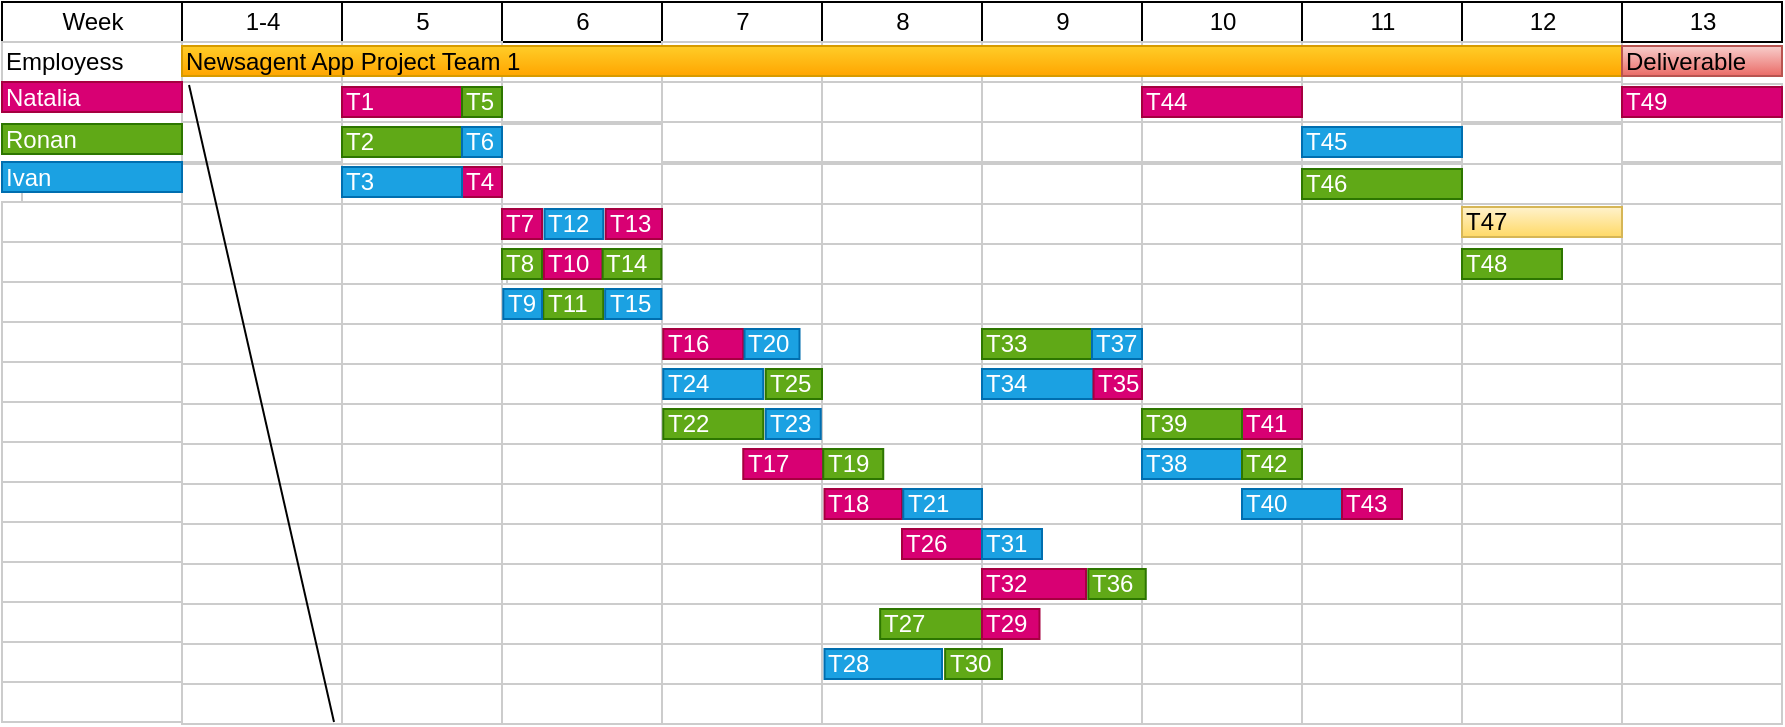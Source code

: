 <mxfile version="22.0.8" type="device">
  <diagram name="Page-1" id="2c4490ee-f0b8-94ab-5012-d5dc3445f7a3">
    <mxGraphModel dx="1194" dy="592" grid="1" gridSize="10" guides="1" tooltips="1" connect="0" arrows="1" fold="1" page="1" pageScale="1.5" pageWidth="1169" pageHeight="826" background="none" math="0" shadow="0">
      <root>
        <mxCell id="0" style=";html=1;" />
        <mxCell id="1" style=";html=1;" parent="0" />
        <mxCell id="yxnNDS0o5FtS50Cl6FVY-13" value="" style="align=left;strokeColor=#CCCCCC;html=1;" vertex="1" parent="1">
          <mxGeometry x="920" y="620" width="80" height="20" as="geometry" />
        </mxCell>
        <mxCell id="p_AoQ99GkYx1gfr2tnEL-181" value="" style="align=left;strokeColor=#CCCCCC;html=1;" parent="1" vertex="1">
          <mxGeometry x="920" y="660" width="80" height="20" as="geometry" />
        </mxCell>
        <mxCell id="yxnNDS0o5FtS50Cl6FVY-12" value="" style="align=left;strokeColor=#CCCCCC;html=1;" vertex="1" parent="1">
          <mxGeometry x="920" y="640" width="80" height="20" as="geometry" />
        </mxCell>
        <mxCell id="yxnNDS0o5FtS50Cl6FVY-11" value="" style="align=left;strokeColor=#CCCCCC;html=1;" vertex="1" parent="1">
          <mxGeometry x="840" y="620" width="80" height="20" as="geometry" />
        </mxCell>
        <mxCell id="7a8b956e7d50b54d-109" value="1-4" style="strokeWidth=1;fontStyle=0;html=1;" parent="1" vertex="1">
          <mxGeometry x="520" y="439" width="80" height="20" as="geometry" />
        </mxCell>
        <mxCell id="7a8b956e7d50b54d-114" value="5" style="strokeWidth=1;fontStyle=0;html=1;" parent="1" vertex="1">
          <mxGeometry x="600" y="439" width="80" height="20" as="geometry" />
        </mxCell>
        <mxCell id="7a8b956e7d50b54d-151" value="Week" style="strokeWidth=1;fontStyle=0;html=1;" parent="1" vertex="1">
          <mxGeometry x="430" y="439" width="90" height="20" as="geometry" />
        </mxCell>
        <mxCell id="7a8b956e7d50b54d-162" value="Employess" style="align=left;strokeColor=#CCCCCC;html=1;" parent="1" vertex="1">
          <mxGeometry x="430" y="459" width="90" height="20" as="geometry" />
        </mxCell>
        <mxCell id="7a8b956e7d50b54d-209" value="" style="align=left;strokeColor=#CCCCCC;html=1;" parent="1" vertex="1">
          <mxGeometry x="520" y="479" width="80" height="20" as="geometry" />
        </mxCell>
        <mxCell id="7a8b956e7d50b54d-226" value="" style="align=left;strokeColor=#CCCCCC;html=1;" parent="1" vertex="1">
          <mxGeometry x="600" y="479" width="80" height="20" as="geometry" />
        </mxCell>
        <mxCell id="7a8b956e7d50b54d-242" value="" style="align=left;strokeColor=#CCCCCC;html=1;" parent="1" vertex="1">
          <mxGeometry x="680" y="479" width="80" height="20" as="geometry" />
        </mxCell>
        <mxCell id="7a8b956e7d50b54d-243" value="" style="align=left;strokeColor=#CCCCCC;html=1;" parent="1" vertex="1">
          <mxGeometry x="760" y="479" width="80" height="20" as="geometry" />
        </mxCell>
        <mxCell id="7a8b956e7d50b54d-244" value="" style="align=left;strokeColor=#CCCCCC;html=1;" parent="1" vertex="1">
          <mxGeometry x="840" y="479" width="80" height="20" as="geometry" />
        </mxCell>
        <mxCell id="7a8b956e7d50b54d-245" value="" style="align=left;strokeColor=#CCCCCC;html=1;" parent="1" vertex="1">
          <mxGeometry x="920" y="479" width="80" height="20" as="geometry" />
        </mxCell>
        <mxCell id="7a8b956e7d50b54d-246" value="" style="align=left;strokeColor=#CCCCCC;html=1;" parent="1" vertex="1">
          <mxGeometry x="1080" y="479" width="80" height="20" as="geometry" />
        </mxCell>
        <mxCell id="7a8b956e7d50b54d-247" value="" style="align=left;strokeColor=#CCCCCC;html=1;" parent="1" vertex="1">
          <mxGeometry x="1000" y="479" width="80" height="20" as="geometry" />
        </mxCell>
        <mxCell id="7a8b956e7d50b54d-248" value="" style="align=left;strokeColor=#CCCCCC;html=1;" parent="1" vertex="1">
          <mxGeometry x="1160" y="479" width="80" height="20" as="geometry" />
        </mxCell>
        <mxCell id="p_AoQ99GkYx1gfr2tnEL-2" value="6" style="strokeWidth=1;fontStyle=0;html=1;" parent="1" vertex="1">
          <mxGeometry x="680" y="439" width="80" height="20" as="geometry" />
        </mxCell>
        <mxCell id="p_AoQ99GkYx1gfr2tnEL-3" value="7" style="strokeWidth=1;fontStyle=0;html=1;" parent="1" vertex="1">
          <mxGeometry x="760" y="439" width="80" height="20" as="geometry" />
        </mxCell>
        <mxCell id="p_AoQ99GkYx1gfr2tnEL-4" value="8" style="strokeWidth=1;fontStyle=0;html=1;" parent="1" vertex="1">
          <mxGeometry x="840" y="439" width="80" height="20" as="geometry" />
        </mxCell>
        <mxCell id="p_AoQ99GkYx1gfr2tnEL-5" value="9" style="strokeWidth=1;fontStyle=0;html=1;" parent="1" vertex="1">
          <mxGeometry x="920" y="439" width="80" height="20" as="geometry" />
        </mxCell>
        <mxCell id="p_AoQ99GkYx1gfr2tnEL-7" value="10" style="strokeWidth=1;fontStyle=0;html=1;" parent="1" vertex="1">
          <mxGeometry x="1000" y="439" width="80" height="20" as="geometry" />
        </mxCell>
        <mxCell id="p_AoQ99GkYx1gfr2tnEL-8" value="11" style="strokeWidth=1;fontStyle=0;html=1;" parent="1" vertex="1">
          <mxGeometry x="1080" y="439" width="80" height="20" as="geometry" />
        </mxCell>
        <mxCell id="p_AoQ99GkYx1gfr2tnEL-9" value="12" style="strokeWidth=1;fontStyle=0;html=1;" parent="1" vertex="1">
          <mxGeometry x="1160" y="439" width="80" height="20" as="geometry" />
        </mxCell>
        <mxCell id="p_AoQ99GkYx1gfr2tnEL-22" value="" style="align=left;strokeColor=#CCCCCC;html=1;" parent="1" vertex="1">
          <mxGeometry x="520" y="499" width="80" height="20" as="geometry" />
        </mxCell>
        <mxCell id="p_AoQ99GkYx1gfr2tnEL-24" value="" style="align=left;strokeColor=#CCCCCC;html=1;" parent="1" vertex="1">
          <mxGeometry x="600" y="501.5" width="80" height="20" as="geometry" />
        </mxCell>
        <mxCell id="p_AoQ99GkYx1gfr2tnEL-26" value="" style="align=left;strokeColor=#CCCCCC;html=1;" parent="1" vertex="1">
          <mxGeometry x="760" y="499" width="80" height="20" as="geometry" />
        </mxCell>
        <mxCell id="p_AoQ99GkYx1gfr2tnEL-27" value="" style="align=left;strokeColor=#CCCCCC;html=1;" parent="1" vertex="1">
          <mxGeometry x="840" y="499" width="80" height="20" as="geometry" />
        </mxCell>
        <mxCell id="p_AoQ99GkYx1gfr2tnEL-28" value="" style="align=left;strokeColor=#CCCCCC;html=1;" parent="1" vertex="1">
          <mxGeometry x="920" y="499" width="80" height="20" as="geometry" />
        </mxCell>
        <mxCell id="p_AoQ99GkYx1gfr2tnEL-29" value="" style="align=left;strokeColor=#CCCCCC;html=1;" parent="1" vertex="1">
          <mxGeometry x="1080" y="499" width="80" height="20" as="geometry" />
        </mxCell>
        <mxCell id="p_AoQ99GkYx1gfr2tnEL-30" value="" style="align=left;strokeColor=#CCCCCC;html=1;" parent="1" vertex="1">
          <mxGeometry x="1000" y="499" width="80" height="20" as="geometry" />
        </mxCell>
        <mxCell id="p_AoQ99GkYx1gfr2tnEL-31" value="" style="align=left;strokeColor=#CCCCCC;html=1;" parent="1" vertex="1">
          <mxGeometry x="1160" y="500" width="80" height="20" as="geometry" />
        </mxCell>
        <mxCell id="p_AoQ99GkYx1gfr2tnEL-35" value="" style="align=left;strokeColor=#CCCCCC;html=1;" parent="1" vertex="1">
          <mxGeometry x="520" y="520" width="80" height="20" as="geometry" />
        </mxCell>
        <mxCell id="p_AoQ99GkYx1gfr2tnEL-37" value="" style="align=left;strokeColor=#CCCCCC;html=1;" parent="1" vertex="1">
          <mxGeometry x="600" y="520" width="80" height="20" as="geometry" />
        </mxCell>
        <mxCell id="p_AoQ99GkYx1gfr2tnEL-38" value="" style="align=left;strokeColor=#CCCCCC;html=1;" parent="1" vertex="1">
          <mxGeometry x="680" y="520" width="80" height="20" as="geometry" />
        </mxCell>
        <mxCell id="p_AoQ99GkYx1gfr2tnEL-39" value="" style="align=left;strokeColor=#CCCCCC;html=1;" parent="1" vertex="1">
          <mxGeometry x="760" y="520" width="80" height="20" as="geometry" />
        </mxCell>
        <mxCell id="p_AoQ99GkYx1gfr2tnEL-40" value="" style="align=left;strokeColor=#CCCCCC;html=1;" parent="1" vertex="1">
          <mxGeometry x="840" y="520" width="80" height="20" as="geometry" />
        </mxCell>
        <mxCell id="p_AoQ99GkYx1gfr2tnEL-41" value="" style="align=left;strokeColor=#CCCCCC;html=1;" parent="1" vertex="1">
          <mxGeometry x="920" y="520" width="80" height="20" as="geometry" />
        </mxCell>
        <mxCell id="p_AoQ99GkYx1gfr2tnEL-42" value="" style="align=left;strokeColor=#CCCCCC;html=1;" parent="1" vertex="1">
          <mxGeometry x="1080" y="520" width="80" height="20" as="geometry" />
        </mxCell>
        <mxCell id="p_AoQ99GkYx1gfr2tnEL-43" value="" style="align=left;strokeColor=#CCCCCC;html=1;" parent="1" vertex="1">
          <mxGeometry x="1000" y="520" width="80" height="20" as="geometry" />
        </mxCell>
        <mxCell id="p_AoQ99GkYx1gfr2tnEL-44" value="" style="align=left;strokeColor=#CCCCCC;html=1;" parent="1" vertex="1">
          <mxGeometry x="1160" y="520" width="80" height="20" as="geometry" />
        </mxCell>
        <mxCell id="p_AoQ99GkYx1gfr2tnEL-48" value="" style="align=left;strokeColor=#CCCCCC;html=1;" parent="1" vertex="1">
          <mxGeometry x="520" y="540" width="80" height="20" as="geometry" />
        </mxCell>
        <mxCell id="p_AoQ99GkYx1gfr2tnEL-50" value="" style="align=left;strokeColor=#CCCCCC;html=1;" parent="1" vertex="1">
          <mxGeometry x="600" y="540" width="80" height="20" as="geometry" />
        </mxCell>
        <mxCell id="p_AoQ99GkYx1gfr2tnEL-51" value="" style="align=left;strokeColor=#CCCCCC;html=1;" parent="1" vertex="1">
          <mxGeometry x="680" y="540" width="80" height="20" as="geometry" />
        </mxCell>
        <mxCell id="p_AoQ99GkYx1gfr2tnEL-52" value="" style="align=left;strokeColor=#CCCCCC;html=1;" parent="1" vertex="1">
          <mxGeometry x="760" y="540" width="80" height="20" as="geometry" />
        </mxCell>
        <mxCell id="p_AoQ99GkYx1gfr2tnEL-53" value="" style="align=left;strokeColor=#CCCCCC;html=1;" parent="1" vertex="1">
          <mxGeometry x="840" y="540" width="80" height="20" as="geometry" />
        </mxCell>
        <mxCell id="p_AoQ99GkYx1gfr2tnEL-54" value="" style="align=left;strokeColor=#CCCCCC;html=1;" parent="1" vertex="1">
          <mxGeometry x="920" y="540" width="80" height="20" as="geometry" />
        </mxCell>
        <mxCell id="p_AoQ99GkYx1gfr2tnEL-55" value="" style="align=left;strokeColor=#CCCCCC;html=1;" parent="1" vertex="1">
          <mxGeometry x="1080" y="540" width="80" height="20" as="geometry" />
        </mxCell>
        <mxCell id="p_AoQ99GkYx1gfr2tnEL-56" value="" style="align=left;strokeColor=#CCCCCC;html=1;" parent="1" vertex="1">
          <mxGeometry x="1000" y="540" width="80" height="20" as="geometry" />
        </mxCell>
        <mxCell id="p_AoQ99GkYx1gfr2tnEL-57" value="" style="align=left;strokeColor=#CCCCCC;html=1;" parent="1" vertex="1">
          <mxGeometry x="1160" y="540" width="80" height="20" as="geometry" />
        </mxCell>
        <mxCell id="p_AoQ99GkYx1gfr2tnEL-61" value="" style="align=left;strokeColor=#CCCCCC;html=1;" parent="1" vertex="1">
          <mxGeometry x="520" y="459" width="80" height="20" as="geometry" />
        </mxCell>
        <mxCell id="p_AoQ99GkYx1gfr2tnEL-63" value="" style="align=left;strokeColor=#CCCCCC;html=1;" parent="1" vertex="1">
          <mxGeometry x="600" y="459" width="80" height="20" as="geometry" />
        </mxCell>
        <mxCell id="p_AoQ99GkYx1gfr2tnEL-65" value="" style="align=left;strokeColor=#CCCCCC;html=1;" parent="1" vertex="1">
          <mxGeometry x="760" y="459" width="80" height="20" as="geometry" />
        </mxCell>
        <mxCell id="p_AoQ99GkYx1gfr2tnEL-66" value="" style="align=left;strokeColor=#CCCCCC;html=1;" parent="1" vertex="1">
          <mxGeometry x="840" y="459" width="80" height="20" as="geometry" />
        </mxCell>
        <mxCell id="p_AoQ99GkYx1gfr2tnEL-67" value="" style="align=left;strokeColor=#CCCCCC;html=1;" parent="1" vertex="1">
          <mxGeometry x="920" y="459" width="80" height="20" as="geometry" />
        </mxCell>
        <mxCell id="p_AoQ99GkYx1gfr2tnEL-68" value="" style="align=left;strokeColor=#CCCCCC;html=1;" parent="1" vertex="1">
          <mxGeometry x="1080" y="459" width="80" height="20" as="geometry" />
        </mxCell>
        <mxCell id="p_AoQ99GkYx1gfr2tnEL-69" value="" style="align=left;strokeColor=#CCCCCC;html=1;" parent="1" vertex="1">
          <mxGeometry x="1000" y="459" width="80" height="20" as="geometry" />
        </mxCell>
        <mxCell id="p_AoQ99GkYx1gfr2tnEL-70" value="" style="align=left;strokeColor=#CCCCCC;html=1;" parent="1" vertex="1">
          <mxGeometry x="1160" y="459" width="80" height="20" as="geometry" />
        </mxCell>
        <mxCell id="p_AoQ99GkYx1gfr2tnEL-74" value="" style="align=left;strokeColor=#CCCCCC;html=1;" parent="1" vertex="1">
          <mxGeometry x="520" y="560" width="80" height="20" as="geometry" />
        </mxCell>
        <mxCell id="p_AoQ99GkYx1gfr2tnEL-76" value="" style="align=left;strokeColor=#CCCCCC;html=1;" parent="1" vertex="1">
          <mxGeometry x="600" y="560" width="80" height="20" as="geometry" />
        </mxCell>
        <mxCell id="p_AoQ99GkYx1gfr2tnEL-77" value="" style="align=left;strokeColor=#CCCCCC;html=1;" parent="1" vertex="1">
          <mxGeometry x="682.5" y="562.5" width="80" height="20" as="geometry" />
        </mxCell>
        <mxCell id="p_AoQ99GkYx1gfr2tnEL-78" value="" style="align=left;strokeColor=#CCCCCC;html=1;" parent="1" vertex="1">
          <mxGeometry x="760" y="560" width="80" height="20" as="geometry" />
        </mxCell>
        <mxCell id="p_AoQ99GkYx1gfr2tnEL-79" value="" style="align=left;strokeColor=#CCCCCC;html=1;" parent="1" vertex="1">
          <mxGeometry x="840" y="560" width="80" height="20" as="geometry" />
        </mxCell>
        <mxCell id="p_AoQ99GkYx1gfr2tnEL-80" value="" style="align=left;strokeColor=#CCCCCC;html=1;" parent="1" vertex="1">
          <mxGeometry x="920" y="560" width="80" height="20" as="geometry" />
        </mxCell>
        <mxCell id="p_AoQ99GkYx1gfr2tnEL-81" value="" style="align=left;strokeColor=#CCCCCC;html=1;" parent="1" vertex="1">
          <mxGeometry x="1080" y="560" width="80" height="20" as="geometry" />
        </mxCell>
        <mxCell id="p_AoQ99GkYx1gfr2tnEL-82" value="" style="align=left;strokeColor=#CCCCCC;html=1;" parent="1" vertex="1">
          <mxGeometry x="1000" y="560" width="80" height="20" as="geometry" />
        </mxCell>
        <mxCell id="p_AoQ99GkYx1gfr2tnEL-83" value="" style="align=left;strokeColor=#CCCCCC;html=1;" parent="1" vertex="1">
          <mxGeometry x="1160" y="560" width="80" height="20" as="geometry" />
        </mxCell>
        <mxCell id="p_AoQ99GkYx1gfr2tnEL-87" value="" style="align=left;strokeColor=#CCCCCC;html=1;" parent="1" vertex="1">
          <mxGeometry x="520" y="580" width="80" height="20" as="geometry" />
        </mxCell>
        <mxCell id="p_AoQ99GkYx1gfr2tnEL-89" value="" style="align=left;strokeColor=#CCCCCC;html=1;" parent="1" vertex="1">
          <mxGeometry x="600" y="580" width="80" height="20" as="geometry" />
        </mxCell>
        <mxCell id="p_AoQ99GkYx1gfr2tnEL-90" value="" style="align=left;strokeColor=#CCCCCC;html=1;" parent="1" vertex="1">
          <mxGeometry x="680" y="580" width="80" height="20" as="geometry" />
        </mxCell>
        <mxCell id="p_AoQ99GkYx1gfr2tnEL-91" value="" style="align=left;strokeColor=#CCCCCC;html=1;" parent="1" vertex="1">
          <mxGeometry x="760" y="580" width="80" height="20" as="geometry" />
        </mxCell>
        <mxCell id="p_AoQ99GkYx1gfr2tnEL-92" value="" style="align=left;strokeColor=#CCCCCC;html=1;" parent="1" vertex="1">
          <mxGeometry x="840" y="580" width="80" height="20" as="geometry" />
        </mxCell>
        <mxCell id="p_AoQ99GkYx1gfr2tnEL-93" value="" style="align=left;strokeColor=#CCCCCC;html=1;" parent="1" vertex="1">
          <mxGeometry x="980" y="752.5" width="80" height="20" as="geometry" />
        </mxCell>
        <mxCell id="p_AoQ99GkYx1gfr2tnEL-94" value="" style="align=left;strokeColor=#CCCCCC;html=1;" parent="1" vertex="1">
          <mxGeometry x="1080" y="580" width="80" height="20" as="geometry" />
        </mxCell>
        <mxCell id="p_AoQ99GkYx1gfr2tnEL-95" value="" style="align=left;strokeColor=#CCCCCC;html=1;" parent="1" vertex="1">
          <mxGeometry x="1000" y="580" width="80" height="20" as="geometry" />
        </mxCell>
        <mxCell id="p_AoQ99GkYx1gfr2tnEL-96" value="" style="align=left;strokeColor=#CCCCCC;html=1;" parent="1" vertex="1">
          <mxGeometry x="1160" y="580" width="80" height="20" as="geometry" />
        </mxCell>
        <mxCell id="p_AoQ99GkYx1gfr2tnEL-100" value="" style="align=left;strokeColor=#CCCCCC;html=1;" parent="1" vertex="1">
          <mxGeometry x="520" y="600" width="80" height="20" as="geometry" />
        </mxCell>
        <mxCell id="p_AoQ99GkYx1gfr2tnEL-102" value="" style="align=left;strokeColor=#CCCCCC;html=1;" parent="1" vertex="1">
          <mxGeometry x="600" y="600" width="80" height="20" as="geometry" />
        </mxCell>
        <mxCell id="p_AoQ99GkYx1gfr2tnEL-103" value="" style="align=left;strokeColor=#CCCCCC;html=1;" parent="1" vertex="1">
          <mxGeometry x="680" y="600" width="80" height="20" as="geometry" />
        </mxCell>
        <mxCell id="p_AoQ99GkYx1gfr2tnEL-104" value="" style="align=left;strokeColor=#CCCCCC;html=1;" parent="1" vertex="1">
          <mxGeometry x="760" y="600" width="80" height="20" as="geometry" />
        </mxCell>
        <mxCell id="p_AoQ99GkYx1gfr2tnEL-105" value="" style="align=left;strokeColor=#CCCCCC;html=1;" parent="1" vertex="1">
          <mxGeometry x="840" y="600" width="80" height="20" as="geometry" />
        </mxCell>
        <mxCell id="p_AoQ99GkYx1gfr2tnEL-106" value="" style="align=left;strokeColor=#CCCCCC;html=1;" parent="1" vertex="1">
          <mxGeometry x="920" y="600" width="80" height="20" as="geometry" />
        </mxCell>
        <mxCell id="p_AoQ99GkYx1gfr2tnEL-107" value="" style="align=left;strokeColor=#CCCCCC;html=1;" parent="1" vertex="1">
          <mxGeometry x="1080" y="600" width="80" height="20" as="geometry" />
        </mxCell>
        <mxCell id="p_AoQ99GkYx1gfr2tnEL-108" value="" style="align=left;strokeColor=#CCCCCC;html=1;" parent="1" vertex="1">
          <mxGeometry x="1000" y="600" width="80" height="20" as="geometry" />
        </mxCell>
        <mxCell id="p_AoQ99GkYx1gfr2tnEL-109" value="" style="align=left;strokeColor=#CCCCCC;html=1;" parent="1" vertex="1">
          <mxGeometry x="1160" y="600" width="80" height="20" as="geometry" />
        </mxCell>
        <mxCell id="7a8b956e7d50b54d-353" value="T1" style="align=left;strokeColor=#A50040;html=1;fillColor=#d80073;fontColor=#ffffff;" parent="1" vertex="1">
          <mxGeometry x="600" y="481.5" width="60" height="15" as="geometry" />
        </mxCell>
        <mxCell id="7a8b956e7d50b54d-355" value="T45" style="align=left;strokeColor=#006EAF;html=1;fillColor=#1ba1e2;fontColor=#ffffff;" parent="1" vertex="1">
          <mxGeometry x="1080" y="501.5" width="80" height="15" as="geometry" />
        </mxCell>
        <mxCell id="p_AoQ99GkYx1gfr2tnEL-114" value="Newsagent App Project Team 1" style="align=left;strokeColor=#d79b00;html=1;fillColor=#ffcd28;gradientColor=#ffa500;" parent="1" vertex="1">
          <mxGeometry x="520" y="461" width="720" height="15" as="geometry" />
        </mxCell>
        <mxCell id="p_AoQ99GkYx1gfr2tnEL-115" value="Deliverable" style="align=left;strokeColor=#b85450;html=1;fillColor=#f8cecc;gradientColor=#ea6b66;" parent="1" vertex="1">
          <mxGeometry x="1240" y="461" width="80" height="15" as="geometry" />
        </mxCell>
        <mxCell id="p_AoQ99GkYx1gfr2tnEL-119" value="" style="align=left;strokeColor=#CCCCCC;html=1;" parent="1" vertex="1">
          <mxGeometry x="520" y="620" width="80" height="20" as="geometry" />
        </mxCell>
        <mxCell id="p_AoQ99GkYx1gfr2tnEL-121" value="" style="align=left;strokeColor=#CCCCCC;html=1;" parent="1" vertex="1">
          <mxGeometry x="600" y="620" width="80" height="20" as="geometry" />
        </mxCell>
        <mxCell id="p_AoQ99GkYx1gfr2tnEL-122" value="" style="align=left;strokeColor=#CCCCCC;html=1;" parent="1" vertex="1">
          <mxGeometry x="680" y="620" width="80" height="20" as="geometry" />
        </mxCell>
        <mxCell id="p_AoQ99GkYx1gfr2tnEL-123" value="" style="align=left;strokeColor=#CCCCCC;html=1;" parent="1" vertex="1">
          <mxGeometry x="760" y="620" width="80" height="20" as="geometry" />
        </mxCell>
        <mxCell id="p_AoQ99GkYx1gfr2tnEL-124" value="" style="align=left;strokeColor=#CCCCCC;html=1;" parent="1" vertex="1">
          <mxGeometry x="908" y="780" width="80" height="20" as="geometry" />
        </mxCell>
        <mxCell id="p_AoQ99GkYx1gfr2tnEL-125" value="" style="align=left;strokeColor=#CCCCCC;html=1;" parent="1" vertex="1">
          <mxGeometry x="980" y="775" width="80" height="20" as="geometry" />
        </mxCell>
        <mxCell id="p_AoQ99GkYx1gfr2tnEL-126" value="" style="align=left;strokeColor=#CCCCCC;html=1;" parent="1" vertex="1">
          <mxGeometry x="1080" y="620" width="80" height="20" as="geometry" />
        </mxCell>
        <mxCell id="p_AoQ99GkYx1gfr2tnEL-127" value="" style="align=left;strokeColor=#CCCCCC;html=1;" parent="1" vertex="1">
          <mxGeometry x="1000" y="620" width="80" height="20" as="geometry" />
        </mxCell>
        <mxCell id="p_AoQ99GkYx1gfr2tnEL-128" value="" style="align=left;strokeColor=#CCCCCC;html=1;" parent="1" vertex="1">
          <mxGeometry x="1160" y="620" width="80" height="20" as="geometry" />
        </mxCell>
        <mxCell id="p_AoQ99GkYx1gfr2tnEL-161" value="" style="align=left;strokeColor=#CCCCCC;html=1;" parent="1" vertex="1">
          <mxGeometry x="520" y="640" width="80" height="20" as="geometry" />
        </mxCell>
        <mxCell id="p_AoQ99GkYx1gfr2tnEL-163" value="" style="align=left;strokeColor=#CCCCCC;html=1;" parent="1" vertex="1">
          <mxGeometry x="600" y="640" width="80" height="20" as="geometry" />
        </mxCell>
        <mxCell id="p_AoQ99GkYx1gfr2tnEL-164" value="" style="align=left;strokeColor=#CCCCCC;html=1;" parent="1" vertex="1">
          <mxGeometry x="680" y="640" width="80" height="20" as="geometry" />
        </mxCell>
        <mxCell id="p_AoQ99GkYx1gfr2tnEL-165" value="" style="align=left;strokeColor=#CCCCCC;html=1;" parent="1" vertex="1">
          <mxGeometry x="760" y="640" width="80" height="20" as="geometry" />
        </mxCell>
        <mxCell id="p_AoQ99GkYx1gfr2tnEL-166" value="" style="align=left;strokeColor=#CCCCCC;html=1;" parent="1" vertex="1">
          <mxGeometry x="840" y="640" width="80" height="20" as="geometry" />
        </mxCell>
        <mxCell id="p_AoQ99GkYx1gfr2tnEL-167" value="" style="align=left;strokeColor=#CCCCCC;html=1;" parent="1" vertex="1">
          <mxGeometry x="920" y="750" width="80" height="20" as="geometry" />
        </mxCell>
        <mxCell id="p_AoQ99GkYx1gfr2tnEL-168" value="" style="align=left;strokeColor=#CCCCCC;html=1;" parent="1" vertex="1">
          <mxGeometry x="1080" y="640" width="80" height="20" as="geometry" />
        </mxCell>
        <mxCell id="p_AoQ99GkYx1gfr2tnEL-169" value="" style="align=left;strokeColor=#CCCCCC;html=1;" parent="1" vertex="1">
          <mxGeometry x="1000" y="640" width="80" height="20" as="geometry" />
        </mxCell>
        <mxCell id="p_AoQ99GkYx1gfr2tnEL-170" value="" style="align=left;strokeColor=#CCCCCC;html=1;" parent="1" vertex="1">
          <mxGeometry x="1160" y="640" width="80" height="20" as="geometry" />
        </mxCell>
        <mxCell id="p_AoQ99GkYx1gfr2tnEL-175" value="" style="align=left;strokeColor=#CCCCCC;html=1;" parent="1" vertex="1">
          <mxGeometry x="520" y="660" width="80" height="20" as="geometry" />
        </mxCell>
        <mxCell id="p_AoQ99GkYx1gfr2tnEL-177" value="" style="align=left;strokeColor=#CCCCCC;html=1;" parent="1" vertex="1">
          <mxGeometry x="600" y="660" width="80" height="20" as="geometry" />
        </mxCell>
        <mxCell id="p_AoQ99GkYx1gfr2tnEL-178" value="" style="align=left;strokeColor=#CCCCCC;html=1;" parent="1" vertex="1">
          <mxGeometry x="680" y="660" width="80" height="20" as="geometry" />
        </mxCell>
        <mxCell id="p_AoQ99GkYx1gfr2tnEL-179" value="" style="align=left;strokeColor=#CCCCCC;html=1;" parent="1" vertex="1">
          <mxGeometry x="760" y="660" width="80" height="20" as="geometry" />
        </mxCell>
        <mxCell id="p_AoQ99GkYx1gfr2tnEL-180" value="" style="align=left;strokeColor=#CCCCCC;html=1;" parent="1" vertex="1">
          <mxGeometry x="840" y="660" width="80" height="20" as="geometry" />
        </mxCell>
        <mxCell id="p_AoQ99GkYx1gfr2tnEL-182" value="" style="align=left;strokeColor=#CCCCCC;html=1;" parent="1" vertex="1">
          <mxGeometry x="1080" y="660" width="80" height="20" as="geometry" />
        </mxCell>
        <mxCell id="p_AoQ99GkYx1gfr2tnEL-183" value="" style="align=left;strokeColor=#CCCCCC;html=1;" parent="1" vertex="1">
          <mxGeometry x="1000" y="660" width="80" height="20" as="geometry" />
        </mxCell>
        <mxCell id="p_AoQ99GkYx1gfr2tnEL-184" value="" style="align=left;strokeColor=#CCCCCC;html=1;" parent="1" vertex="1">
          <mxGeometry x="1160" y="660" width="80" height="20" as="geometry" />
        </mxCell>
        <mxCell id="p_AoQ99GkYx1gfr2tnEL-189" value="" style="align=left;strokeColor=#CCCCCC;html=1;" parent="1" vertex="1">
          <mxGeometry x="520" y="680" width="80" height="20" as="geometry" />
        </mxCell>
        <mxCell id="p_AoQ99GkYx1gfr2tnEL-191" value="" style="align=left;strokeColor=#CCCCCC;html=1;" parent="1" vertex="1">
          <mxGeometry x="600" y="680" width="80" height="20" as="geometry" />
        </mxCell>
        <mxCell id="p_AoQ99GkYx1gfr2tnEL-192" value="" style="align=left;strokeColor=#CCCCCC;html=1;" parent="1" vertex="1">
          <mxGeometry x="680" y="680" width="80" height="20" as="geometry" />
        </mxCell>
        <mxCell id="p_AoQ99GkYx1gfr2tnEL-193" value="" style="align=left;strokeColor=#CCCCCC;html=1;" parent="1" vertex="1">
          <mxGeometry x="760" y="680" width="80" height="20" as="geometry" />
        </mxCell>
        <mxCell id="p_AoQ99GkYx1gfr2tnEL-194" value="" style="align=left;strokeColor=#CCCCCC;html=1;" parent="1" vertex="1">
          <mxGeometry x="840" y="680" width="80" height="20" as="geometry" />
        </mxCell>
        <mxCell id="p_AoQ99GkYx1gfr2tnEL-195" value="" style="align=left;strokeColor=#CCCCCC;html=1;" parent="1" vertex="1">
          <mxGeometry x="920" y="680" width="80" height="20" as="geometry" />
        </mxCell>
        <mxCell id="p_AoQ99GkYx1gfr2tnEL-196" value="" style="align=left;strokeColor=#CCCCCC;html=1;" parent="1" vertex="1">
          <mxGeometry x="1080" y="680" width="80" height="20" as="geometry" />
        </mxCell>
        <mxCell id="p_AoQ99GkYx1gfr2tnEL-197" value="" style="align=left;strokeColor=#CCCCCC;html=1;" parent="1" vertex="1">
          <mxGeometry x="1000" y="680" width="80" height="20" as="geometry" />
        </mxCell>
        <mxCell id="p_AoQ99GkYx1gfr2tnEL-198" value="" style="align=left;strokeColor=#CCCCCC;html=1;" parent="1" vertex="1">
          <mxGeometry x="1160" y="680" width="80" height="20" as="geometry" />
        </mxCell>
        <mxCell id="p_AoQ99GkYx1gfr2tnEL-203" value="" style="align=left;strokeColor=#CCCCCC;html=1;" parent="1" vertex="1">
          <mxGeometry x="520" y="700" width="80" height="20" as="geometry" />
        </mxCell>
        <mxCell id="p_AoQ99GkYx1gfr2tnEL-205" value="" style="align=left;strokeColor=#CCCCCC;html=1;" parent="1" vertex="1">
          <mxGeometry x="600" y="700" width="80" height="20" as="geometry" />
        </mxCell>
        <mxCell id="p_AoQ99GkYx1gfr2tnEL-206" value="" style="align=left;strokeColor=#CCCCCC;html=1;" parent="1" vertex="1">
          <mxGeometry x="680" y="700" width="80" height="20" as="geometry" />
        </mxCell>
        <mxCell id="p_AoQ99GkYx1gfr2tnEL-207" value="" style="align=left;strokeColor=#CCCCCC;html=1;" parent="1" vertex="1">
          <mxGeometry x="760" y="700" width="80" height="20" as="geometry" />
        </mxCell>
        <mxCell id="p_AoQ99GkYx1gfr2tnEL-208" value="" style="align=left;strokeColor=#CCCCCC;html=1;" parent="1" vertex="1">
          <mxGeometry x="840" y="700" width="80" height="20" as="geometry" />
        </mxCell>
        <mxCell id="p_AoQ99GkYx1gfr2tnEL-209" value="" style="align=left;strokeColor=#CCCCCC;html=1;" parent="1" vertex="1">
          <mxGeometry x="920" y="700" width="80" height="20" as="geometry" />
        </mxCell>
        <mxCell id="p_AoQ99GkYx1gfr2tnEL-210" value="" style="align=left;strokeColor=#CCCCCC;html=1;" parent="1" vertex="1">
          <mxGeometry x="1080" y="700" width="80" height="20" as="geometry" />
        </mxCell>
        <mxCell id="p_AoQ99GkYx1gfr2tnEL-211" value="" style="align=left;strokeColor=#CCCCCC;html=1;" parent="1" vertex="1">
          <mxGeometry x="1000" y="700" width="80" height="20" as="geometry" />
        </mxCell>
        <mxCell id="p_AoQ99GkYx1gfr2tnEL-212" value="" style="align=left;strokeColor=#CCCCCC;html=1;" parent="1" vertex="1">
          <mxGeometry x="1160" y="700" width="80" height="20" as="geometry" />
        </mxCell>
        <mxCell id="p_AoQ99GkYx1gfr2tnEL-217" value="" style="align=left;strokeColor=#CCCCCC;html=1;" parent="1" vertex="1">
          <mxGeometry x="520" y="720" width="80" height="20" as="geometry" />
        </mxCell>
        <mxCell id="p_AoQ99GkYx1gfr2tnEL-219" value="" style="align=left;strokeColor=#CCCCCC;html=1;" parent="1" vertex="1">
          <mxGeometry x="600" y="720" width="80" height="20" as="geometry" />
        </mxCell>
        <mxCell id="p_AoQ99GkYx1gfr2tnEL-220" value="" style="align=left;strokeColor=#CCCCCC;html=1;" parent="1" vertex="1">
          <mxGeometry x="680" y="720" width="80" height="20" as="geometry" />
        </mxCell>
        <mxCell id="p_AoQ99GkYx1gfr2tnEL-221" value="" style="align=left;strokeColor=#CCCCCC;html=1;" parent="1" vertex="1">
          <mxGeometry x="760" y="720" width="80" height="20" as="geometry" />
        </mxCell>
        <mxCell id="p_AoQ99GkYx1gfr2tnEL-222" value="" style="align=left;strokeColor=#CCCCCC;html=1;" parent="1" vertex="1">
          <mxGeometry x="840" y="720" width="80" height="20" as="geometry" />
        </mxCell>
        <mxCell id="p_AoQ99GkYx1gfr2tnEL-223" value="" style="align=left;strokeColor=#CCCCCC;html=1;" parent="1" vertex="1">
          <mxGeometry x="920" y="720" width="80" height="20" as="geometry" />
        </mxCell>
        <mxCell id="p_AoQ99GkYx1gfr2tnEL-224" value="" style="align=left;strokeColor=#CCCCCC;html=1;" parent="1" vertex="1">
          <mxGeometry x="1080" y="720" width="80" height="20" as="geometry" />
        </mxCell>
        <mxCell id="p_AoQ99GkYx1gfr2tnEL-225" value="" style="align=left;strokeColor=#CCCCCC;html=1;" parent="1" vertex="1">
          <mxGeometry x="1000" y="720" width="80" height="20" as="geometry" />
        </mxCell>
        <mxCell id="p_AoQ99GkYx1gfr2tnEL-226" value="" style="align=left;strokeColor=#CCCCCC;html=1;" parent="1" vertex="1">
          <mxGeometry x="1160" y="720" width="80" height="20" as="geometry" />
        </mxCell>
        <mxCell id="p_AoQ99GkYx1gfr2tnEL-231" value="" style="align=left;strokeColor=#CCCCCC;html=1;" parent="1" vertex="1">
          <mxGeometry x="520" y="740" width="80" height="20" as="geometry" />
        </mxCell>
        <mxCell id="p_AoQ99GkYx1gfr2tnEL-233" value="" style="align=left;strokeColor=#CCCCCC;html=1;" parent="1" vertex="1">
          <mxGeometry x="600" y="740" width="80" height="20" as="geometry" />
        </mxCell>
        <mxCell id="p_AoQ99GkYx1gfr2tnEL-234" value="" style="align=left;strokeColor=#CCCCCC;html=1;" parent="1" vertex="1">
          <mxGeometry x="680" y="740" width="80" height="20" as="geometry" />
        </mxCell>
        <mxCell id="p_AoQ99GkYx1gfr2tnEL-235" value="" style="align=left;strokeColor=#CCCCCC;html=1;" parent="1" vertex="1">
          <mxGeometry x="760" y="740" width="80" height="20" as="geometry" />
        </mxCell>
        <mxCell id="p_AoQ99GkYx1gfr2tnEL-236" value="" style="align=left;strokeColor=#CCCCCC;html=1;" parent="1" vertex="1">
          <mxGeometry x="840" y="740" width="80" height="20" as="geometry" />
        </mxCell>
        <mxCell id="p_AoQ99GkYx1gfr2tnEL-237" value="" style="align=left;strokeColor=#CCCCCC;html=1;" parent="1" vertex="1">
          <mxGeometry x="920" y="740" width="80" height="20" as="geometry" />
        </mxCell>
        <mxCell id="p_AoQ99GkYx1gfr2tnEL-238" value="" style="align=left;strokeColor=#CCCCCC;html=1;" parent="1" vertex="1">
          <mxGeometry x="1080" y="740" width="80" height="20" as="geometry" />
        </mxCell>
        <mxCell id="p_AoQ99GkYx1gfr2tnEL-240" value="" style="align=left;strokeColor=#CCCCCC;html=1;" parent="1" vertex="1">
          <mxGeometry x="1160" y="740" width="80" height="20" as="geometry" />
        </mxCell>
        <mxCell id="p_AoQ99GkYx1gfr2tnEL-245" value="" style="align=left;strokeColor=#CCCCCC;html=1;" parent="1" vertex="1">
          <mxGeometry x="520" y="760" width="80" height="20" as="geometry" />
        </mxCell>
        <mxCell id="p_AoQ99GkYx1gfr2tnEL-247" value="" style="align=left;strokeColor=#CCCCCC;html=1;" parent="1" vertex="1">
          <mxGeometry x="600" y="760" width="80" height="20" as="geometry" />
        </mxCell>
        <mxCell id="p_AoQ99GkYx1gfr2tnEL-248" value="" style="align=left;strokeColor=#CCCCCC;html=1;" parent="1" vertex="1">
          <mxGeometry x="680" y="760" width="80" height="20" as="geometry" />
        </mxCell>
        <mxCell id="p_AoQ99GkYx1gfr2tnEL-249" value="" style="align=left;strokeColor=#CCCCCC;html=1;" parent="1" vertex="1">
          <mxGeometry x="760" y="760" width="80" height="20" as="geometry" />
        </mxCell>
        <mxCell id="p_AoQ99GkYx1gfr2tnEL-250" value="" style="align=left;strokeColor=#CCCCCC;html=1;" parent="1" vertex="1">
          <mxGeometry x="840" y="760" width="80" height="20" as="geometry" />
        </mxCell>
        <mxCell id="p_AoQ99GkYx1gfr2tnEL-251" value="" style="align=left;strokeColor=#CCCCCC;html=1;" parent="1" vertex="1">
          <mxGeometry x="920" y="760" width="80" height="20" as="geometry" />
        </mxCell>
        <mxCell id="p_AoQ99GkYx1gfr2tnEL-252" value="" style="align=left;strokeColor=#CCCCCC;html=1;" parent="1" vertex="1">
          <mxGeometry x="1080" y="760" width="80" height="20" as="geometry" />
        </mxCell>
        <mxCell id="p_AoQ99GkYx1gfr2tnEL-253" value="" style="align=left;strokeColor=#CCCCCC;html=1;" parent="1" vertex="1">
          <mxGeometry x="1000" y="760" width="80" height="20" as="geometry" />
        </mxCell>
        <mxCell id="p_AoQ99GkYx1gfr2tnEL-254" value="" style="align=left;strokeColor=#CCCCCC;html=1;" parent="1" vertex="1">
          <mxGeometry x="1160" y="760" width="80" height="20" as="geometry" />
        </mxCell>
        <mxCell id="p_AoQ99GkYx1gfr2tnEL-259" value="" style="align=left;strokeColor=#CCCCCC;html=1;" parent="1" vertex="1">
          <mxGeometry x="520" y="780" width="80" height="20" as="geometry" />
        </mxCell>
        <mxCell id="p_AoQ99GkYx1gfr2tnEL-261" value="" style="align=left;strokeColor=#CCCCCC;html=1;" parent="1" vertex="1">
          <mxGeometry x="600" y="780" width="80" height="20" as="geometry" />
        </mxCell>
        <mxCell id="p_AoQ99GkYx1gfr2tnEL-262" value="" style="align=left;strokeColor=#CCCCCC;html=1;" parent="1" vertex="1">
          <mxGeometry x="680" y="780" width="80" height="20" as="geometry" />
        </mxCell>
        <mxCell id="p_AoQ99GkYx1gfr2tnEL-263" value="" style="align=left;strokeColor=#CCCCCC;html=1;" parent="1" vertex="1">
          <mxGeometry x="760" y="780" width="80" height="20" as="geometry" />
        </mxCell>
        <mxCell id="p_AoQ99GkYx1gfr2tnEL-264" value="" style="align=left;strokeColor=#CCCCCC;html=1;" parent="1" vertex="1">
          <mxGeometry x="840" y="780" width="80" height="20" as="geometry" />
        </mxCell>
        <mxCell id="p_AoQ99GkYx1gfr2tnEL-265" value="" style="align=left;strokeColor=#CCCCCC;html=1;" parent="1" vertex="1">
          <mxGeometry x="920" y="780" width="80" height="20" as="geometry" />
        </mxCell>
        <mxCell id="p_AoQ99GkYx1gfr2tnEL-266" value="" style="align=left;strokeColor=#CCCCCC;html=1;" parent="1" vertex="1">
          <mxGeometry x="1080" y="780" width="80" height="20" as="geometry" />
        </mxCell>
        <mxCell id="p_AoQ99GkYx1gfr2tnEL-267" value="" style="align=left;strokeColor=#CCCCCC;html=1;" parent="1" vertex="1">
          <mxGeometry x="1000" y="780" width="80" height="20" as="geometry" />
        </mxCell>
        <mxCell id="p_AoQ99GkYx1gfr2tnEL-268" value="" style="align=left;strokeColor=#CCCCCC;html=1;" parent="1" vertex="1">
          <mxGeometry x="1160" y="780" width="80" height="20" as="geometry" />
        </mxCell>
        <mxCell id="p_AoQ99GkYx1gfr2tnEL-271" value="Ronan" style="align=left;strokeColor=#2D7600;html=1;fillColor=#60a917;fontColor=#ffffff;" parent="1" vertex="1">
          <mxGeometry x="430" y="500" width="90" height="15" as="geometry" />
        </mxCell>
        <mxCell id="p_AoQ99GkYx1gfr2tnEL-278" value="Natalia" style="align=left;strokeColor=#A50040;html=1;fillColor=#d80073;fontColor=#ffffff;" parent="1" vertex="1">
          <mxGeometry x="430" y="479" width="90" height="15" as="geometry" />
        </mxCell>
        <mxCell id="p_AoQ99GkYx1gfr2tnEL-296" value="" style="align=left;strokeColor=#CCCCCC;html=1;" parent="1" vertex="1">
          <mxGeometry x="680" y="500" width="80" height="20" as="geometry" />
        </mxCell>
        <mxCell id="7a8b956e7d50b54d-354" value="T27" style="align=left;strokeColor=#2D7600;html=1;fillColor=#60a917;fontColor=#ffffff;" parent="1" vertex="1">
          <mxGeometry x="869.07" y="742.5" width="50.93" height="15" as="geometry" />
        </mxCell>
        <mxCell id="p_AoQ99GkYx1gfr2tnEL-314" value="" style="endArrow=none;html=1;rounded=0;entryX=0.044;entryY=0.075;entryDx=0;entryDy=0;entryPerimeter=0;exitX=-0.05;exitY=0.95;exitDx=0;exitDy=0;exitPerimeter=0;" parent="1" source="p_AoQ99GkYx1gfr2tnEL-261" target="7a8b956e7d50b54d-209" edge="1">
          <mxGeometry width="50" height="50" relative="1" as="geometry">
            <mxPoint x="660" y="570" as="sourcePoint" />
            <mxPoint x="283.36" y="480.34" as="targetPoint" />
          </mxGeometry>
        </mxCell>
        <mxCell id="De0hmHohkTO3am7gYr-V-1" value="" style="align=left;strokeColor=#CCCCCC;html=1;" parent="1" vertex="1">
          <mxGeometry x="1000" y="740" width="80" height="20" as="geometry" />
        </mxCell>
        <mxCell id="De0hmHohkTO3am7gYr-V-7" value="T29" style="align=left;strokeColor=#A50040;html=1;fillColor=#d80073;fontColor=#ffffff;" parent="1" vertex="1">
          <mxGeometry x="920" y="742.5" width="28.75" height="15" as="geometry" />
        </mxCell>
        <mxCell id="De0hmHohkTO3am7gYr-V-8" value="T26" style="align=left;strokeColor=#A50040;html=1;fillColor=#d80073;fontColor=#ffffff;" parent="1" vertex="1">
          <mxGeometry x="880" y="702.5" width="40" height="15" as="geometry" />
        </mxCell>
        <mxCell id="De0hmHohkTO3am7gYr-V-9" value="T32" style="align=left;strokeColor=#A50040;html=1;fillColor=#d80073;fontColor=#ffffff;" parent="1" vertex="1">
          <mxGeometry x="920" y="722.5" width="52" height="15" as="geometry" />
        </mxCell>
        <mxCell id="De0hmHohkTO3am7gYr-V-10" value="T41" style="align=left;strokeColor=#A50040;html=1;fillColor=#d80073;fontColor=#ffffff;" parent="1" vertex="1">
          <mxGeometry x="1050" y="642.5" width="30" height="15" as="geometry" />
        </mxCell>
        <mxCell id="De0hmHohkTO3am7gYr-V-11" value="T18" style="align=left;strokeColor=#A50040;html=1;fillColor=#d80073;fontColor=#ffffff;" parent="1" vertex="1">
          <mxGeometry x="841.25" y="682.5" width="38.75" height="15" as="geometry" />
        </mxCell>
        <mxCell id="De0hmHohkTO3am7gYr-V-12" value="T17" style="align=left;strokeColor=#A50040;html=1;fillColor=#d80073;fontColor=#ffffff;" parent="1" vertex="1">
          <mxGeometry x="800.63" y="662.5" width="39.99" height="15" as="geometry" />
        </mxCell>
        <mxCell id="De0hmHohkTO3am7gYr-V-13" value="T16" style="align=left;strokeColor=#A50040;html=1;fillColor=#d80073;fontColor=#ffffff;" parent="1" vertex="1">
          <mxGeometry x="760.63" y="602.5" width="40" height="15" as="geometry" />
        </mxCell>
        <mxCell id="De0hmHohkTO3am7gYr-V-14" value="T13" style="align=left;strokeColor=#A50040;html=1;fillColor=#d80073;fontColor=#ffffff;" parent="1" vertex="1">
          <mxGeometry x="731.86" y="542.5" width="28.14" height="15" as="geometry" />
        </mxCell>
        <mxCell id="De0hmHohkTO3am7gYr-V-15" value="T10" style="align=left;strokeColor=#A50040;html=1;fillColor=#d80073;fontColor=#ffffff;" parent="1" vertex="1">
          <mxGeometry x="700.95" y="562.5" width="29.37" height="15" as="geometry" />
        </mxCell>
        <mxCell id="De0hmHohkTO3am7gYr-V-16" value="T7" style="align=left;strokeColor=#A50040;html=1;fillColor=#d80073;fontColor=#ffffff;" parent="1" vertex="1">
          <mxGeometry x="680" y="542.5" width="20" height="15" as="geometry" />
        </mxCell>
        <mxCell id="De0hmHohkTO3am7gYr-V-17" value="T4" style="align=left;strokeColor=#A50040;html=1;fillColor=#d80073;fontColor=#ffffff;" parent="1" vertex="1">
          <mxGeometry x="660" y="521.5" width="20" height="15" as="geometry" />
        </mxCell>
        <mxCell id="De0hmHohkTO3am7gYr-V-18" value="T14" style="align=left;strokeColor=#2D7600;html=1;fillColor=#60a917;fontColor=#ffffff;" parent="1" vertex="1">
          <mxGeometry x="730.32" y="562.5" width="29.37" height="15" as="geometry" />
        </mxCell>
        <mxCell id="De0hmHohkTO3am7gYr-V-19" value="T11" style="align=left;strokeColor=#2D7600;html=1;fillColor=#60a917;fontColor=#ffffff;" parent="1" vertex="1">
          <mxGeometry x="700.63" y="582.5" width="30" height="15" as="geometry" />
        </mxCell>
        <mxCell id="De0hmHohkTO3am7gYr-V-20" value="T8" style="align=left;strokeColor=#2D7600;html=1;fillColor=#60a917;fontColor=#ffffff;" parent="1" vertex="1">
          <mxGeometry x="680" y="562.5" width="20" height="15" as="geometry" />
        </mxCell>
        <mxCell id="De0hmHohkTO3am7gYr-V-21" value="T5" style="align=left;strokeColor=#2D7600;html=1;fillColor=#60a917;fontColor=#ffffff;" parent="1" vertex="1">
          <mxGeometry x="660" y="481.5" width="20" height="15" as="geometry" />
        </mxCell>
        <mxCell id="De0hmHohkTO3am7gYr-V-22" value="T2" style="align=left;strokeColor=#2D7600;html=1;fillColor=#60a917;fontColor=#ffffff;" parent="1" vertex="1">
          <mxGeometry x="600" y="501.5" width="60" height="15" as="geometry" />
        </mxCell>
        <mxCell id="De0hmHohkTO3am7gYr-V-23" value="T24" style="align=left;strokeColor=#006EAF;html=1;fillColor=#1ba1e2;fontColor=#ffffff;" parent="1" vertex="1">
          <mxGeometry x="760.63" y="622.5" width="49.99" height="15" as="geometry" />
        </mxCell>
        <mxCell id="De0hmHohkTO3am7gYr-V-24" value="T23" style="align=left;strokeColor=#006EAF;html=1;fillColor=#1ba1e2;fontColor=#ffffff;" parent="1" vertex="1">
          <mxGeometry x="811.88" y="642.5" width="27.5" height="15" as="geometry" />
        </mxCell>
        <mxCell id="De0hmHohkTO3am7gYr-V-25" value="T20" style="align=left;strokeColor=#006EAF;html=1;fillColor=#1ba1e2;fontColor=#ffffff;" parent="1" vertex="1">
          <mxGeometry x="801.26" y="602.5" width="27.5" height="15" as="geometry" />
        </mxCell>
        <mxCell id="De0hmHohkTO3am7gYr-V-26" value="T21" style="align=left;strokeColor=#006EAF;html=1;fillColor=#1ba1e2;fontColor=#ffffff;" parent="1" vertex="1">
          <mxGeometry x="880.63" y="682.5" width="39.37" height="15" as="geometry" />
        </mxCell>
        <mxCell id="De0hmHohkTO3am7gYr-V-27" value="T15" style="align=left;strokeColor=#006EAF;html=1;fillColor=#1ba1e2;fontColor=#ffffff;" parent="1" vertex="1">
          <mxGeometry x="731.57" y="582.5" width="28.12" height="15" as="geometry" />
        </mxCell>
        <mxCell id="De0hmHohkTO3am7gYr-V-28" value="T12" style="align=left;strokeColor=#006EAF;html=1;fillColor=#1ba1e2;fontColor=#ffffff;" parent="1" vertex="1">
          <mxGeometry x="701.26" y="542.5" width="29.37" height="15" as="geometry" />
        </mxCell>
        <mxCell id="De0hmHohkTO3am7gYr-V-29" value="T9" style="align=left;strokeColor=#006EAF;html=1;fillColor=#1ba1e2;fontColor=#ffffff;" parent="1" vertex="1">
          <mxGeometry x="680.64" y="582.5" width="19.36" height="15" as="geometry" />
        </mxCell>
        <mxCell id="De0hmHohkTO3am7gYr-V-30" value="T6" style="align=left;strokeColor=#006EAF;html=1;fillColor=#1ba1e2;fontColor=#ffffff;" parent="1" vertex="1">
          <mxGeometry x="660" y="501.5" width="20" height="15" as="geometry" />
        </mxCell>
        <mxCell id="De0hmHohkTO3am7gYr-V-31" value="T3" style="align=left;strokeColor=#006EAF;html=1;fillColor=#1ba1e2;fontColor=#ffffff;" parent="1" vertex="1">
          <mxGeometry x="600" y="521.5" width="60" height="15" as="geometry" />
        </mxCell>
        <mxCell id="De0hmHohkTO3am7gYr-V-32" value="T36" style="align=left;strokeColor=#2D7600;html=1;fillColor=#60a917;fontColor=#ffffff;" parent="1" vertex="1">
          <mxGeometry x="973.13" y="722.5" width="28.75" height="15" as="geometry" />
        </mxCell>
        <mxCell id="De0hmHohkTO3am7gYr-V-33" value="T30" style="align=left;strokeColor=#2D7600;html=1;fillColor=#60a917;fontColor=#ffffff;" parent="1" vertex="1">
          <mxGeometry x="901.56" y="762.5" width="28.44" height="15" as="geometry" />
        </mxCell>
        <mxCell id="De0hmHohkTO3am7gYr-V-34" value="T48" style="align=left;strokeColor=#2D7600;html=1;fillColor=#60a917;fontColor=#ffffff;" parent="1" vertex="1">
          <mxGeometry x="1160" y="562.5" width="50" height="15" as="geometry" />
        </mxCell>
        <mxCell id="De0hmHohkTO3am7gYr-V-35" value="T39" style="align=left;strokeColor=#2D7600;html=1;fillColor=#60a917;fontColor=#ffffff;" parent="1" vertex="1">
          <mxGeometry x="1000" y="642.5" width="50" height="15" as="geometry" />
        </mxCell>
        <mxCell id="De0hmHohkTO3am7gYr-V-36" value="T33" style="align=left;strokeColor=#2D7600;html=1;fillColor=#60a917;fontColor=#ffffff;" parent="1" vertex="1">
          <mxGeometry x="920" y="602.5" width="55" height="15" as="geometry" />
        </mxCell>
        <mxCell id="De0hmHohkTO3am7gYr-V-37" value="T25" style="align=left;strokeColor=#2D7600;html=1;fillColor=#60a917;fontColor=#ffffff;" parent="1" vertex="1">
          <mxGeometry x="811.88" y="622.5" width="28.12" height="15" as="geometry" />
        </mxCell>
        <mxCell id="De0hmHohkTO3am7gYr-V-38" value="T22" style="align=left;strokeColor=#2D7600;html=1;fillColor=#60a917;fontColor=#ffffff;" parent="1" vertex="1">
          <mxGeometry x="760.63" y="642.5" width="50" height="15" as="geometry" />
        </mxCell>
        <mxCell id="De0hmHohkTO3am7gYr-V-39" value="T19" style="align=left;strokeColor=#2D7600;html=1;fillColor=#60a917;fontColor=#ffffff;" parent="1" vertex="1">
          <mxGeometry x="840.62" y="662.5" width="30" height="15" as="geometry" />
        </mxCell>
        <mxCell id="yxnNDS0o5FtS50Cl6FVY-1" value="T40" style="align=left;strokeColor=#006EAF;html=1;fillColor=#1ba1e2;fontColor=#ffffff;" vertex="1" parent="1">
          <mxGeometry x="1050" y="682.5" width="50" height="15" as="geometry" />
        </mxCell>
        <mxCell id="yxnNDS0o5FtS50Cl6FVY-5" value="T28" style="align=left;strokeColor=#006EAF;html=1;fillColor=#1ba1e2;fontColor=#ffffff;" vertex="1" parent="1">
          <mxGeometry x="841.25" y="762.5" width="58.75" height="15" as="geometry" />
        </mxCell>
        <mxCell id="yxnNDS0o5FtS50Cl6FVY-6" value="T31" style="align=left;strokeColor=#006EAF;html=1;fillColor=#1ba1e2;fontColor=#ffffff;" vertex="1" parent="1">
          <mxGeometry x="920" y="702.5" width="30" height="15" as="geometry" />
        </mxCell>
        <mxCell id="yxnNDS0o5FtS50Cl6FVY-7" value="T38" style="align=left;strokeColor=#006EAF;html=1;fillColor=#1ba1e2;fontColor=#ffffff;" vertex="1" parent="1">
          <mxGeometry x="1000" y="662.5" width="50" height="15" as="geometry" />
        </mxCell>
        <mxCell id="yxnNDS0o5FtS50Cl6FVY-9" value="T37" style="align=left;strokeColor=#006EAF;html=1;fillColor=#1ba1e2;fontColor=#ffffff;" vertex="1" parent="1">
          <mxGeometry x="975" y="602.5" width="25" height="15" as="geometry" />
        </mxCell>
        <mxCell id="yxnNDS0o5FtS50Cl6FVY-8" value="T34" style="align=left;strokeColor=#006EAF;html=1;fillColor=#1ba1e2;fontColor=#ffffff;" vertex="1" parent="1">
          <mxGeometry x="920" y="622.5" width="55.78" height="15" as="geometry" />
        </mxCell>
        <mxCell id="yxnNDS0o5FtS50Cl6FVY-10" value="" style="align=left;strokeColor=#CCCCCC;html=1;" vertex="1" parent="1">
          <mxGeometry x="920" y="580" width="80" height="20" as="geometry" />
        </mxCell>
        <mxCell id="yxnNDS0o5FtS50Cl6FVY-14" value="T44" style="align=left;strokeColor=#A50040;html=1;fillColor=#d80073;fontColor=#ffffff;" vertex="1" parent="1">
          <mxGeometry x="1000" y="481.5" width="80" height="15" as="geometry" />
        </mxCell>
        <mxCell id="yxnNDS0o5FtS50Cl6FVY-15" value="T43" style="align=left;strokeColor=#A50040;html=1;fillColor=#d80073;fontColor=#ffffff;" vertex="1" parent="1">
          <mxGeometry x="1100" y="682.5" width="30" height="15" as="geometry" />
        </mxCell>
        <mxCell id="yxnNDS0o5FtS50Cl6FVY-16" value="T35" style="align=left;strokeColor=#A50040;html=1;fillColor=#d80073;fontColor=#ffffff;" vertex="1" parent="1">
          <mxGeometry x="975.78" y="622.5" width="24.22" height="15" as="geometry" />
        </mxCell>
        <mxCell id="yxnNDS0o5FtS50Cl6FVY-17" value="T46" style="align=left;strokeColor=#2D7600;html=1;fillColor=#60a917;fontColor=#ffffff;" vertex="1" parent="1">
          <mxGeometry x="1080" y="522.5" width="80" height="15" as="geometry" />
        </mxCell>
        <mxCell id="yxnNDS0o5FtS50Cl6FVY-18" value="T42" style="align=left;strokeColor=#2D7600;html=1;fillColor=#60a917;fontColor=#ffffff;" vertex="1" parent="1">
          <mxGeometry x="1050" y="662.5" width="30" height="15" as="geometry" />
        </mxCell>
        <mxCell id="yxnNDS0o5FtS50Cl6FVY-19" value="13" style="strokeWidth=1;fontStyle=0;html=1;" vertex="1" parent="1">
          <mxGeometry x="1240" y="439" width="80" height="20" as="geometry" />
        </mxCell>
        <mxCell id="yxnNDS0o5FtS50Cl6FVY-20" value="" style="align=left;strokeColor=#CCCCCC;html=1;" vertex="1" parent="1">
          <mxGeometry x="1240" y="480" width="80" height="20" as="geometry" />
        </mxCell>
        <mxCell id="yxnNDS0o5FtS50Cl6FVY-21" value="" style="align=left;strokeColor=#CCCCCC;html=1;" vertex="1" parent="1">
          <mxGeometry x="1240" y="499" width="80" height="20" as="geometry" />
        </mxCell>
        <mxCell id="yxnNDS0o5FtS50Cl6FVY-22" value="" style="align=left;strokeColor=#CCCCCC;html=1;" vertex="1" parent="1">
          <mxGeometry x="1240" y="520" width="80" height="20" as="geometry" />
        </mxCell>
        <mxCell id="yxnNDS0o5FtS50Cl6FVY-23" value="" style="align=left;strokeColor=#CCCCCC;html=1;" vertex="1" parent="1">
          <mxGeometry x="1240" y="540" width="80" height="20" as="geometry" />
        </mxCell>
        <mxCell id="yxnNDS0o5FtS50Cl6FVY-24" value="T47" style="align=left;html=1;fillColor=#fff2cc;strokeColor=#d6b656;gradientColor=#ffd966;" vertex="1" parent="1">
          <mxGeometry x="1160" y="541.5" width="80" height="15" as="geometry" />
        </mxCell>
        <mxCell id="yxnNDS0o5FtS50Cl6FVY-25" value="T49" style="align=left;strokeColor=#A50040;html=1;fillColor=#d80073;fontColor=#ffffff;" vertex="1" parent="1">
          <mxGeometry x="1240" y="481.5" width="80" height="15" as="geometry" />
        </mxCell>
        <mxCell id="yxnNDS0o5FtS50Cl6FVY-27" value="" style="align=left;strokeColor=#CCCCCC;html=1;" vertex="1" parent="1">
          <mxGeometry x="1240" y="560" width="80" height="20" as="geometry" />
        </mxCell>
        <mxCell id="yxnNDS0o5FtS50Cl6FVY-28" value="" style="align=left;strokeColor=#CCCCCC;html=1;" vertex="1" parent="1">
          <mxGeometry x="1240" y="580" width="80" height="20" as="geometry" />
        </mxCell>
        <mxCell id="yxnNDS0o5FtS50Cl6FVY-29" value="" style="align=left;strokeColor=#CCCCCC;html=1;" vertex="1" parent="1">
          <mxGeometry x="1240" y="600" width="80" height="20" as="geometry" />
        </mxCell>
        <mxCell id="yxnNDS0o5FtS50Cl6FVY-30" value="" style="align=left;strokeColor=#CCCCCC;html=1;" vertex="1" parent="1">
          <mxGeometry x="1240" y="620" width="80" height="20" as="geometry" />
        </mxCell>
        <mxCell id="yxnNDS0o5FtS50Cl6FVY-31" value="" style="align=left;strokeColor=#CCCCCC;html=1;" vertex="1" parent="1">
          <mxGeometry x="1240" y="640" width="80" height="20" as="geometry" />
        </mxCell>
        <mxCell id="yxnNDS0o5FtS50Cl6FVY-32" value="" style="align=left;strokeColor=#CCCCCC;html=1;" vertex="1" parent="1">
          <mxGeometry x="1240" y="660" width="80" height="20" as="geometry" />
        </mxCell>
        <mxCell id="yxnNDS0o5FtS50Cl6FVY-33" value="" style="align=left;strokeColor=#CCCCCC;html=1;" vertex="1" parent="1">
          <mxGeometry x="1240" y="680" width="80" height="20" as="geometry" />
        </mxCell>
        <mxCell id="yxnNDS0o5FtS50Cl6FVY-34" value="" style="align=left;strokeColor=#CCCCCC;html=1;" vertex="1" parent="1">
          <mxGeometry x="1240" y="700" width="80" height="20" as="geometry" />
        </mxCell>
        <mxCell id="yxnNDS0o5FtS50Cl6FVY-35" value="" style="align=left;strokeColor=#CCCCCC;html=1;" vertex="1" parent="1">
          <mxGeometry x="1240" y="720" width="80" height="20" as="geometry" />
        </mxCell>
        <mxCell id="yxnNDS0o5FtS50Cl6FVY-36" value="" style="align=left;strokeColor=#CCCCCC;html=1;" vertex="1" parent="1">
          <mxGeometry x="1240" y="740" width="80" height="20" as="geometry" />
        </mxCell>
        <mxCell id="yxnNDS0o5FtS50Cl6FVY-37" value="" style="align=left;strokeColor=#CCCCCC;html=1;" vertex="1" parent="1">
          <mxGeometry x="1240" y="760" width="80" height="20" as="geometry" />
        </mxCell>
        <mxCell id="yxnNDS0o5FtS50Cl6FVY-38" value="" style="align=left;strokeColor=#CCCCCC;html=1;" vertex="1" parent="1">
          <mxGeometry x="1240" y="780" width="80" height="20" as="geometry" />
        </mxCell>
        <mxCell id="yxnNDS0o5FtS50Cl6FVY-39" value="" style="align=left;strokeColor=#CCCCCC;html=1;" vertex="1" parent="1">
          <mxGeometry x="440" y="519" width="80" height="20" as="geometry" />
        </mxCell>
        <mxCell id="yxnNDS0o5FtS50Cl6FVY-40" value="" style="align=left;strokeColor=#CCCCCC;html=1;" vertex="1" parent="1">
          <mxGeometry x="430" y="539" width="90" height="20" as="geometry" />
        </mxCell>
        <mxCell id="yxnNDS0o5FtS50Cl6FVY-41" value="" style="align=left;strokeColor=#CCCCCC;html=1;" vertex="1" parent="1">
          <mxGeometry x="430" y="559" width="90" height="20" as="geometry" />
        </mxCell>
        <mxCell id="yxnNDS0o5FtS50Cl6FVY-42" value="" style="align=left;strokeColor=#CCCCCC;html=1;" vertex="1" parent="1">
          <mxGeometry x="430" y="579" width="90" height="20" as="geometry" />
        </mxCell>
        <mxCell id="yxnNDS0o5FtS50Cl6FVY-43" value="" style="align=left;strokeColor=#CCCCCC;html=1;" vertex="1" parent="1">
          <mxGeometry x="430" y="599" width="90" height="20" as="geometry" />
        </mxCell>
        <mxCell id="yxnNDS0o5FtS50Cl6FVY-44" value="" style="align=left;strokeColor=#CCCCCC;html=1;" vertex="1" parent="1">
          <mxGeometry x="430" y="619" width="90" height="20" as="geometry" />
        </mxCell>
        <mxCell id="yxnNDS0o5FtS50Cl6FVY-45" value="" style="align=left;strokeColor=#CCCCCC;html=1;" vertex="1" parent="1">
          <mxGeometry x="430" y="639" width="90" height="20" as="geometry" />
        </mxCell>
        <mxCell id="yxnNDS0o5FtS50Cl6FVY-46" value="" style="align=left;strokeColor=#CCCCCC;html=1;" vertex="1" parent="1">
          <mxGeometry x="430" y="659" width="90" height="20" as="geometry" />
        </mxCell>
        <mxCell id="yxnNDS0o5FtS50Cl6FVY-47" value="" style="align=left;strokeColor=#CCCCCC;html=1;" vertex="1" parent="1">
          <mxGeometry x="430" y="679" width="90" height="20" as="geometry" />
        </mxCell>
        <mxCell id="yxnNDS0o5FtS50Cl6FVY-48" value="" style="align=left;strokeColor=#CCCCCC;html=1;" vertex="1" parent="1">
          <mxGeometry x="430" y="699" width="90" height="20" as="geometry" />
        </mxCell>
        <mxCell id="yxnNDS0o5FtS50Cl6FVY-49" value="" style="align=left;strokeColor=#CCCCCC;html=1;" vertex="1" parent="1">
          <mxGeometry x="430" y="719" width="90" height="20" as="geometry" />
        </mxCell>
        <mxCell id="yxnNDS0o5FtS50Cl6FVY-50" value="" style="align=left;strokeColor=#CCCCCC;html=1;" vertex="1" parent="1">
          <mxGeometry x="430" y="739" width="90" height="20" as="geometry" />
        </mxCell>
        <mxCell id="yxnNDS0o5FtS50Cl6FVY-51" value="" style="align=left;strokeColor=#CCCCCC;html=1;" vertex="1" parent="1">
          <mxGeometry x="430" y="759" width="90" height="20" as="geometry" />
        </mxCell>
        <mxCell id="yxnNDS0o5FtS50Cl6FVY-52" value="" style="align=left;strokeColor=#CCCCCC;html=1;" vertex="1" parent="1">
          <mxGeometry x="430" y="779" width="90" height="20" as="geometry" />
        </mxCell>
        <mxCell id="p_AoQ99GkYx1gfr2tnEL-292" value="Ivan" style="align=left;strokeColor=#006EAF;html=1;fillColor=#1ba1e2;fontColor=#ffffff;" parent="1" vertex="1">
          <mxGeometry x="430" y="519" width="90" height="15" as="geometry" />
        </mxCell>
      </root>
    </mxGraphModel>
  </diagram>
</mxfile>
